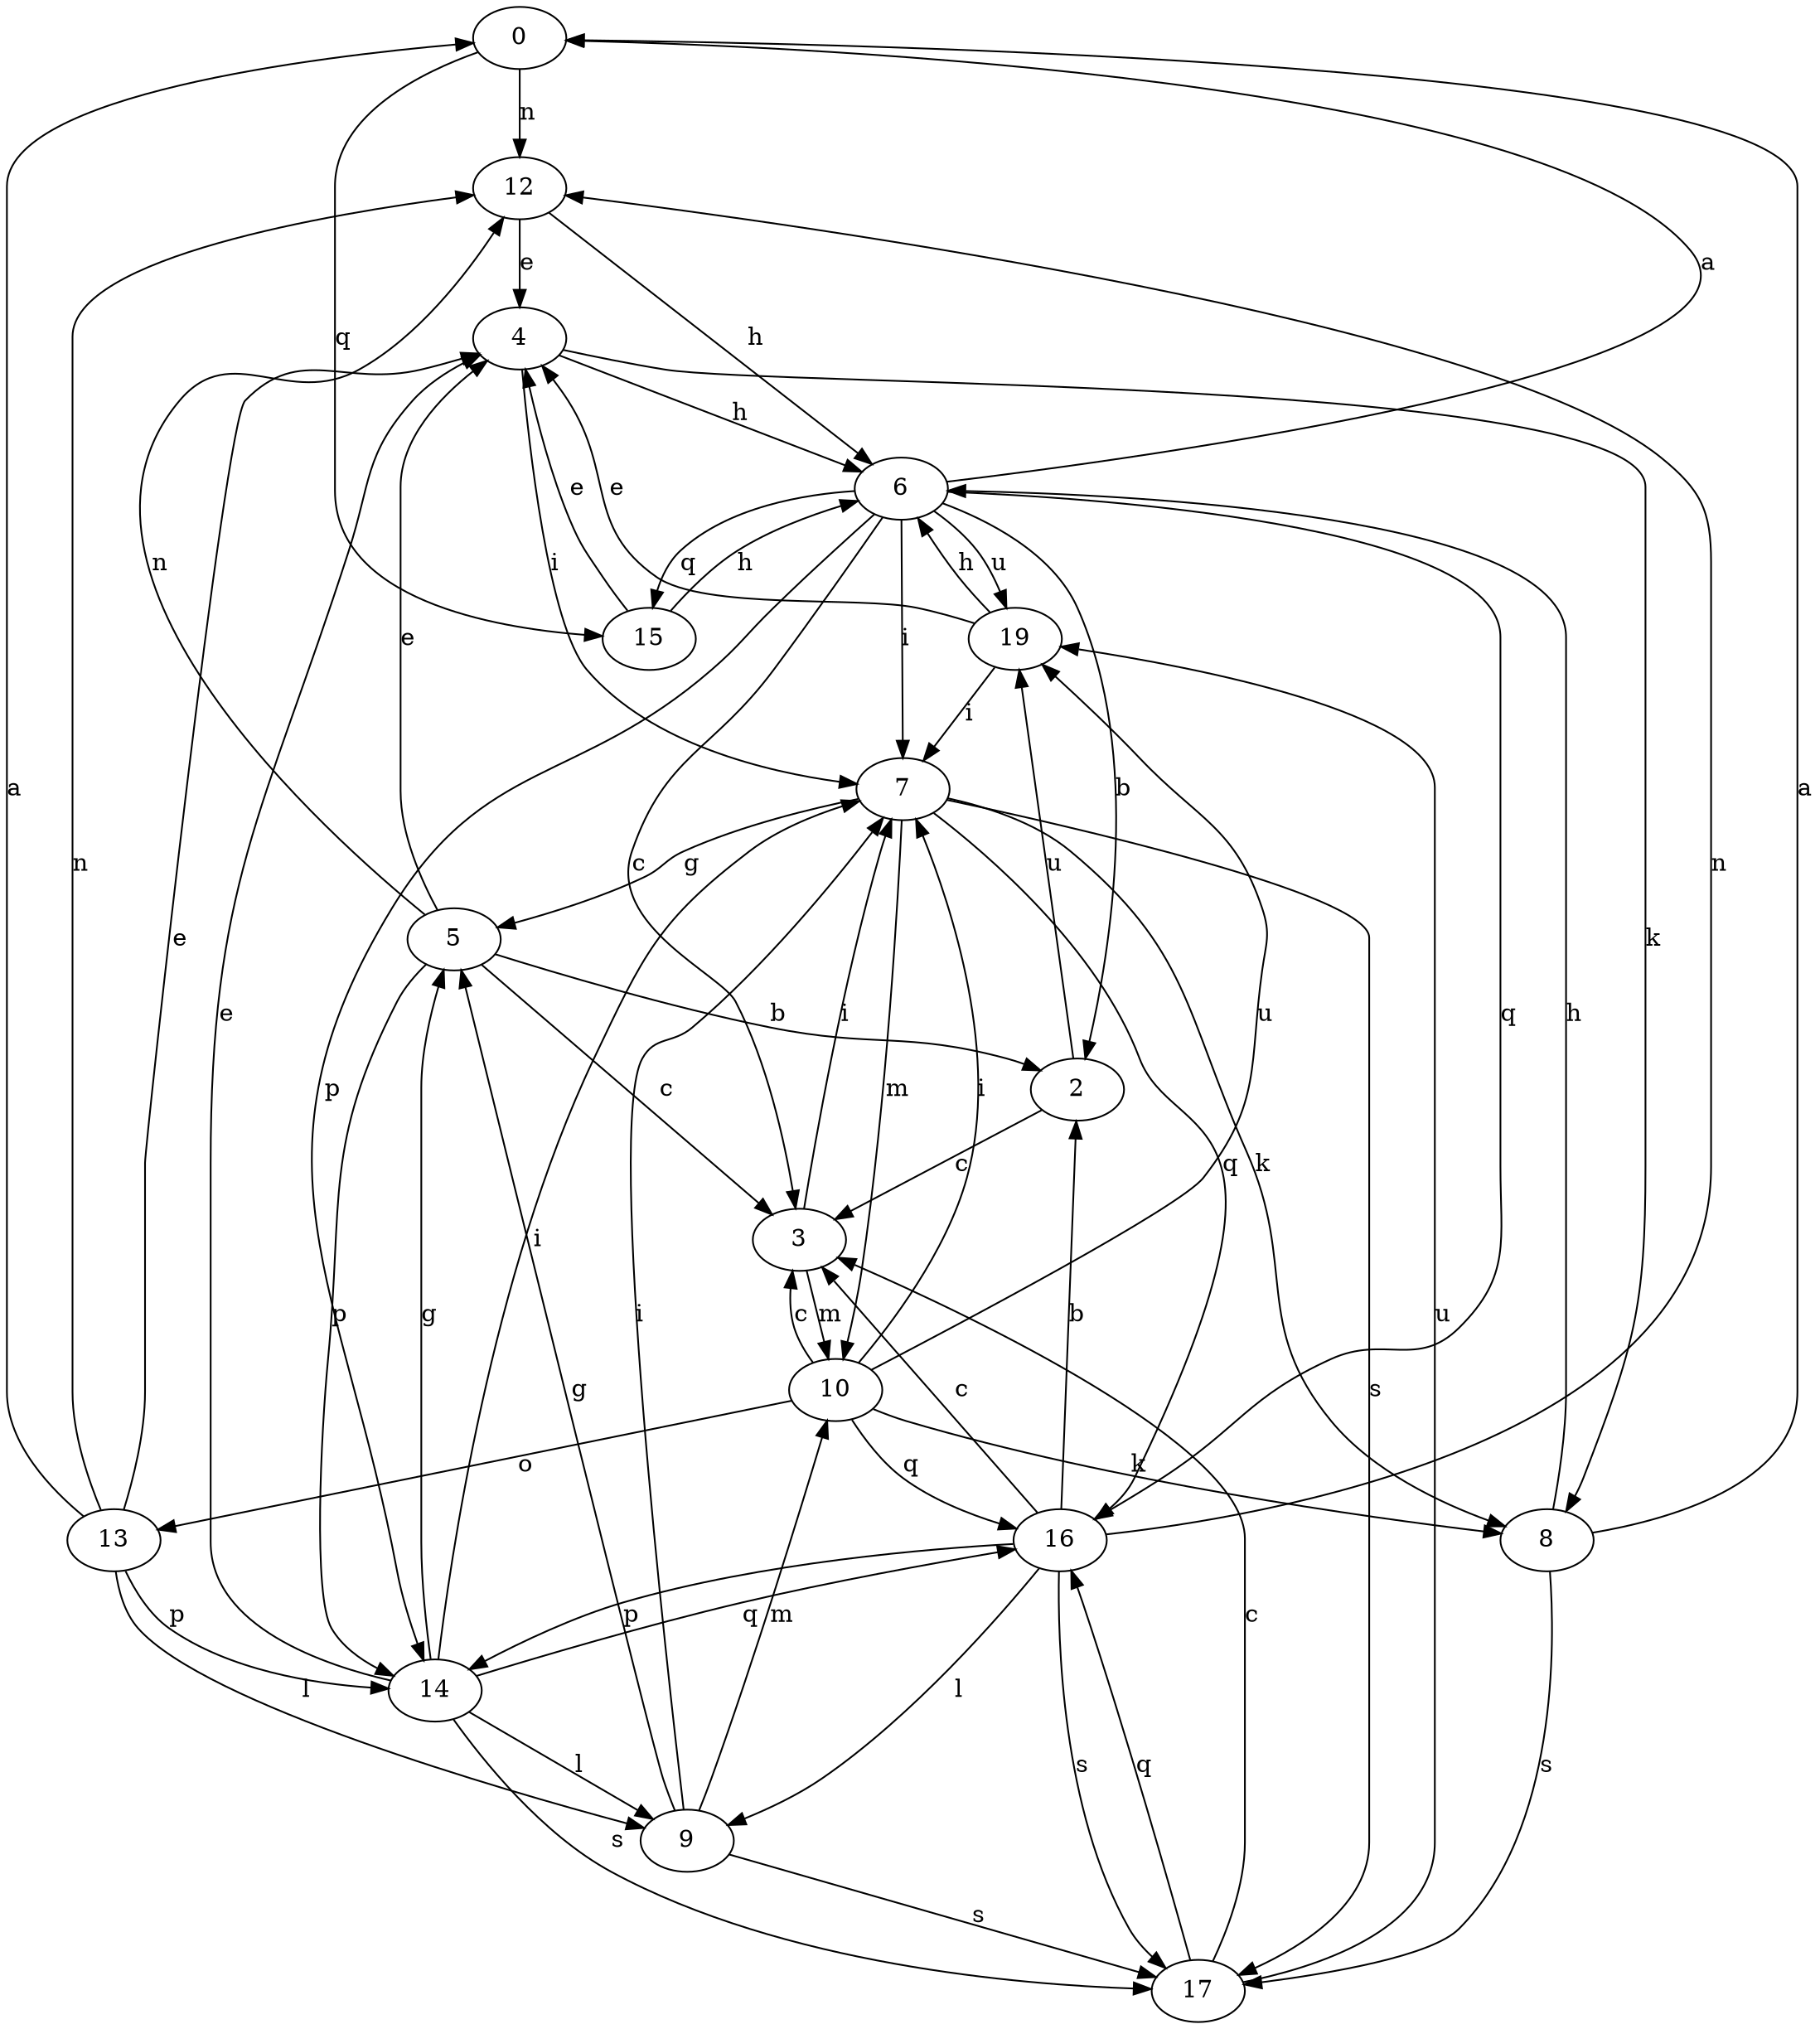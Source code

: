 strict digraph  {
0;
2;
3;
4;
5;
6;
7;
8;
9;
10;
12;
13;
14;
15;
16;
17;
19;
0 -> 12  [label=n];
0 -> 15  [label=q];
2 -> 3  [label=c];
2 -> 19  [label=u];
3 -> 7  [label=i];
3 -> 10  [label=m];
4 -> 6  [label=h];
4 -> 7  [label=i];
4 -> 8  [label=k];
5 -> 2  [label=b];
5 -> 3  [label=c];
5 -> 4  [label=e];
5 -> 12  [label=n];
5 -> 14  [label=p];
6 -> 0  [label=a];
6 -> 2  [label=b];
6 -> 3  [label=c];
6 -> 7  [label=i];
6 -> 14  [label=p];
6 -> 15  [label=q];
6 -> 16  [label=q];
6 -> 19  [label=u];
7 -> 5  [label=g];
7 -> 8  [label=k];
7 -> 10  [label=m];
7 -> 16  [label=q];
7 -> 17  [label=s];
8 -> 0  [label=a];
8 -> 6  [label=h];
8 -> 17  [label=s];
9 -> 5  [label=g];
9 -> 7  [label=i];
9 -> 10  [label=m];
9 -> 17  [label=s];
10 -> 3  [label=c];
10 -> 7  [label=i];
10 -> 8  [label=k];
10 -> 13  [label=o];
10 -> 16  [label=q];
10 -> 19  [label=u];
12 -> 4  [label=e];
12 -> 6  [label=h];
13 -> 0  [label=a];
13 -> 4  [label=e];
13 -> 9  [label=l];
13 -> 12  [label=n];
13 -> 14  [label=p];
14 -> 4  [label=e];
14 -> 5  [label=g];
14 -> 7  [label=i];
14 -> 9  [label=l];
14 -> 16  [label=q];
14 -> 17  [label=s];
15 -> 4  [label=e];
15 -> 6  [label=h];
16 -> 2  [label=b];
16 -> 3  [label=c];
16 -> 9  [label=l];
16 -> 12  [label=n];
16 -> 14  [label=p];
16 -> 17  [label=s];
17 -> 3  [label=c];
17 -> 16  [label=q];
17 -> 19  [label=u];
19 -> 4  [label=e];
19 -> 6  [label=h];
19 -> 7  [label=i];
}
